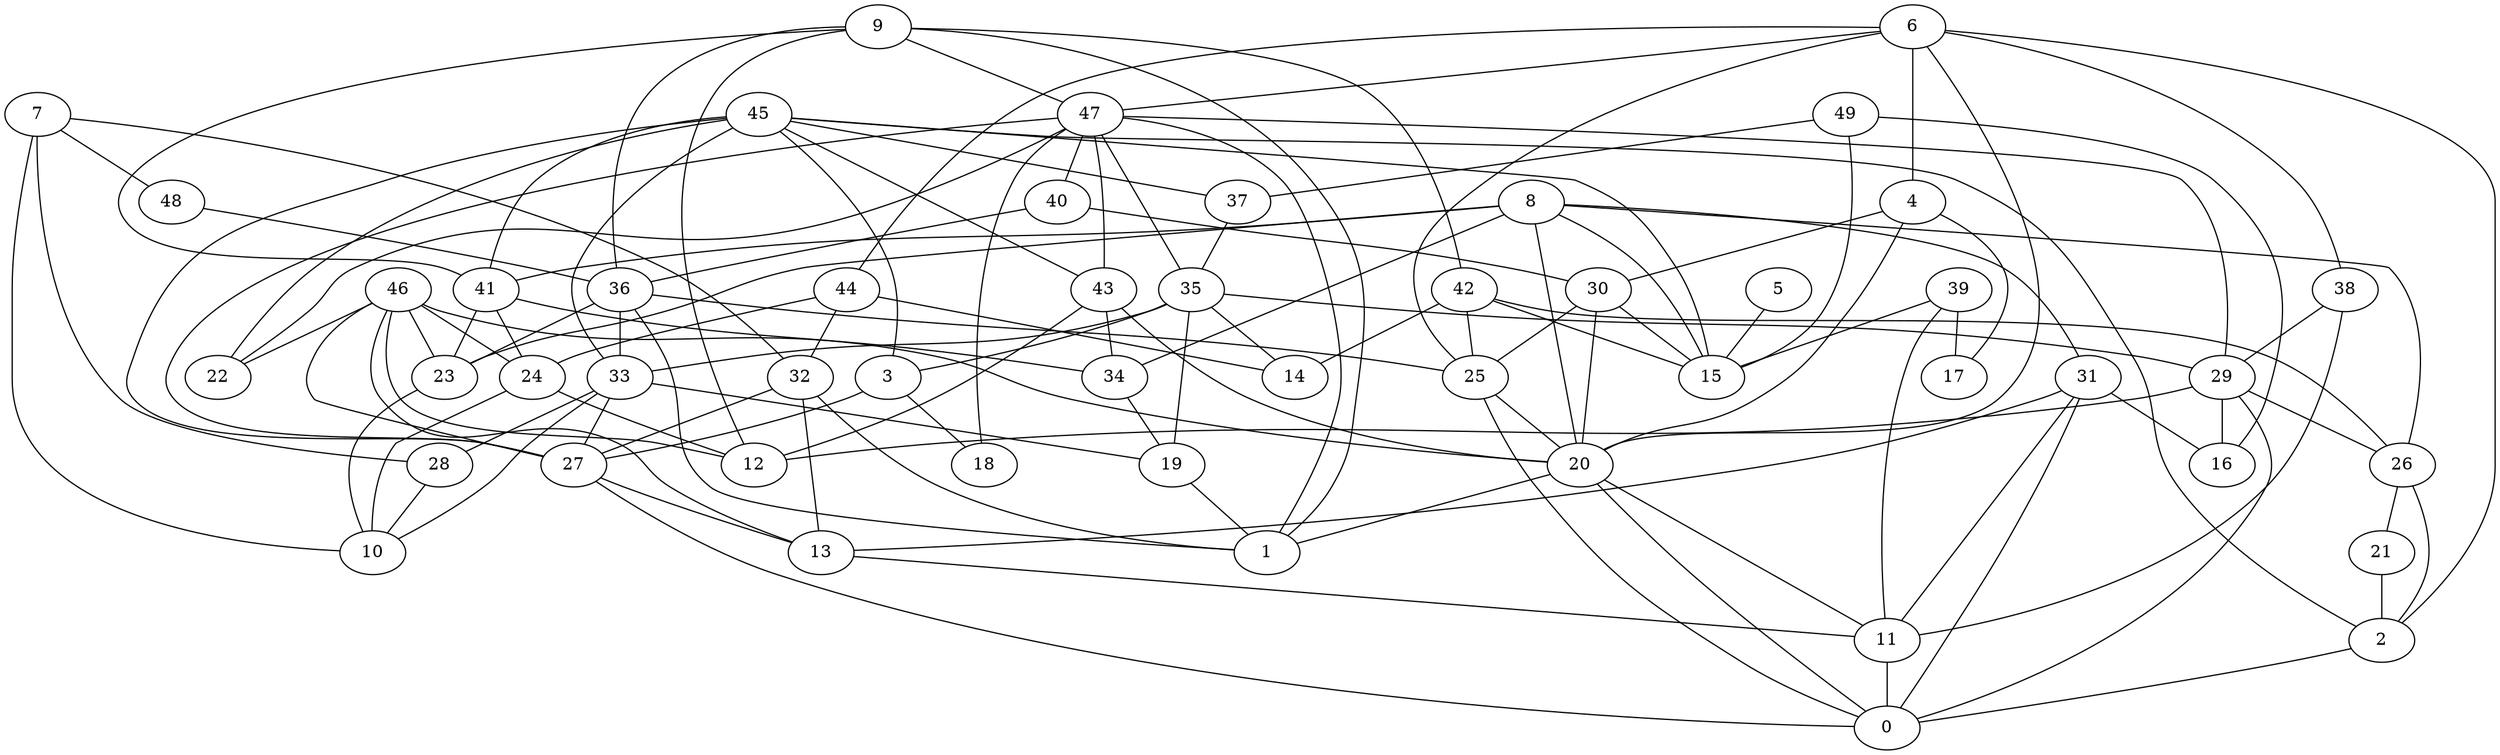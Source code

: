 digraph GG_graph {

subgraph G_graph {
edge [color = black]
"48" -> "36" [dir = none]
"38" -> "11" [dir = none]
"19" -> "1" [dir = none]
"29" -> "16" [dir = none]
"29" -> "12" [dir = none]
"37" -> "35" [dir = none]
"7" -> "32" [dir = none]
"39" -> "15" [dir = none]
"20" -> "11" [dir = none]
"27" -> "13" [dir = none]
"27" -> "0" [dir = none]
"35" -> "14" [dir = none]
"47" -> "43" [dir = none]
"47" -> "18" [dir = none]
"47" -> "29" [dir = none]
"47" -> "22" [dir = none]
"47" -> "40" [dir = none]
"47" -> "35" [dir = none]
"47" -> "27" [dir = none]
"33" -> "10" [dir = none]
"33" -> "28" [dir = none]
"33" -> "27" [dir = none]
"46" -> "24" [dir = none]
"46" -> "23" [dir = none]
"46" -> "20" [dir = none]
"46" -> "27" [dir = none]
"9" -> "1" [dir = none]
"9" -> "47" [dir = none]
"40" -> "36" [dir = none]
"4" -> "17" [dir = none]
"4" -> "20" [dir = none]
"6" -> "44" [dir = none]
"6" -> "4" [dir = none]
"30" -> "20" [dir = none]
"45" -> "2" [dir = none]
"45" -> "41" [dir = none]
"45" -> "15" [dir = none]
"45" -> "27" [dir = none]
"3" -> "27" [dir = none]
"42" -> "25" [dir = none]
"42" -> "15" [dir = none]
"49" -> "15" [dir = none]
"31" -> "11" [dir = none]
"5" -> "15" [dir = none]
"8" -> "34" [dir = none]
"8" -> "15" [dir = none]
"26" -> "21" [dir = none]
"32" -> "27" [dir = none]
"21" -> "2" [dir = none]
"47" -> "1" [dir = none]
"33" -> "19" [dir = none]
"41" -> "24" [dir = none]
"31" -> "13" [dir = none]
"36" -> "23" [dir = none]
"24" -> "12" [dir = none]
"8" -> "20" [dir = none]
"38" -> "29" [dir = none]
"35" -> "19" [dir = none]
"43" -> "34" [dir = none]
"9" -> "42" [dir = none]
"45" -> "37" [dir = none]
"4" -> "30" [dir = none]
"6" -> "47" [dir = none]
"28" -> "10" [dir = none]
"8" -> "26" [dir = none]
"6" -> "38" [dir = none]
"26" -> "2" [dir = none]
"42" -> "26" [dir = none]
"29" -> "26" [dir = none]
"46" -> "13" [dir = none]
"25" -> "20" [dir = none]
"13" -> "11" [dir = none]
"7" -> "48" [dir = none]
"24" -> "10" [dir = none]
"45" -> "33" [dir = none]
"40" -> "30" [dir = none]
"39" -> "17" [dir = none]
"46" -> "12" [dir = none]
"6" -> "20" [dir = none]
"9" -> "12" [dir = none]
"46" -> "22" [dir = none]
"25" -> "0" [dir = none]
"45" -> "43" [dir = none]
"44" -> "24" [dir = none]
"29" -> "0" [dir = none]
"8" -> "41" [dir = none]
"23" -> "10" [dir = none]
"7" -> "10" [dir = none]
"6" -> "2" [dir = none]
"7" -> "28" [dir = none]
"2" -> "0" [dir = none]
"42" -> "14" [dir = none]
"43" -> "12" [dir = none]
"35" -> "33" [dir = none]
"41" -> "34" [dir = none]
"43" -> "20" [dir = none]
"8" -> "31" [dir = none]
"30" -> "15" [dir = none]
"20" -> "0" [dir = none]
"20" -> "1" [dir = none]
"44" -> "14" [dir = none]
"45" -> "22" [dir = none]
"36" -> "1" [dir = none]
"9" -> "41" [dir = none]
"31" -> "0" [dir = none]
"32" -> "1" [dir = none]
"36" -> "25" [dir = none]
"11" -> "0" [dir = none]
"49" -> "37" [dir = none]
"34" -> "19" [dir = none]
"3" -> "18" [dir = none]
"44" -> "32" [dir = none]
"36" -> "33" [dir = none]
"6" -> "25" [dir = none]
"39" -> "11" [dir = none]
"31" -> "16" [dir = none]
"8" -> "23" [dir = none]
"41" -> "23" [dir = none]
"35" -> "29" [dir = none]
"30" -> "25" [dir = none]
"45" -> "3" [dir = none]
"9" -> "36" [dir = none]
"49" -> "16" [dir = none]
"35" -> "3" [dir = none]
"32" -> "13" [dir = none]
}

}
